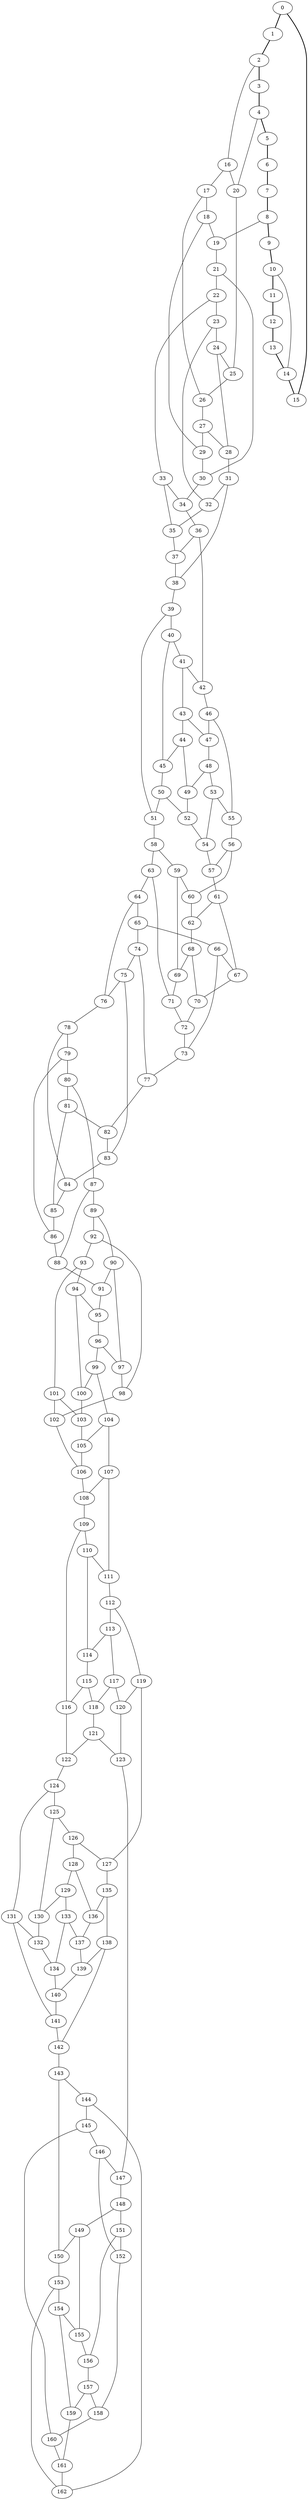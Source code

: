 //Inside of this graph isn't 3-connected
graph G {
0 [ pos = " 44.50,0.00!" ];
0 -- 1[style=bold];
0 -- 15[style=bold];
1 [ pos = " 41.11,17.03!" ];
1 -- 2[style=bold];
2 [ pos = " 31.47,31.47!" ];
2 -- 3[style=bold];
2 -- 16;
3 [ pos = " 17.03,41.11!" ];
3 -- 4[style=bold];
4 [ pos = " 0.00,44.50!" ];
4 -- 5[style=bold];
4 -- 20;
5 [ pos = " -17.03,41.11!" ];
5 -- 6[style=bold];
6 [ pos = " -31.47,31.47!" ];
6 -- 7[style=bold];
7 [ pos = " -41.11,17.03!" ];
7 -- 8[style=bold];
8 [ pos = " -44.50,0.00!" ];
8 -- 9[style=bold];
8 -- 19;
9 [ pos = " -41.11,-17.03!" ];
9 -- 10[style=bold];
10 [ pos = " -31.47,-31.47!" ];
10 -- 11[style=bold];
10 -- 14;
11 [ pos = " -17.03,-41.11!" ];
11 -- 12[style=bold];
12 [ pos = " 0.00,-44.50!" ];
12 -- 13[style=bold];
13 [ pos = " 17.03,-41.11!" ];
13 -- 14[style=bold];
14 [ pos = " 31.47,-31.47!" ];
14 -- 15[style=bold];
15 [ pos = " 41.11,-17.03!" ];
16 -- 17;
16 -- 20;
17 -- 18;
17 -- 26;
18 -- 19;
18 -- 29;
19 -- 21;
20 -- 25;
21 -- 22;
21 -- 30;
22 -- 23;
22 -- 33;
23 -- 24;
23 -- 32;
24 -- 25;
24 -- 28;
25 -- 26;
26 -- 27;
27 -- 28;
27 -- 29;
28 -- 31;
29 -- 30;
30 -- 34;
31 -- 32;
31 -- 38;
32 -- 35;
33 -- 34;
33 -- 35;
34 -- 36;
35 -- 37;
36 -- 37;
36 -- 42;
37 -- 38;
38 -- 39;
39 -- 40;
39 -- 51;
40 -- 41;
40 -- 45;
41 -- 42;
41 -- 43;
42 -- 46;
43 -- 44;
43 -- 47;
44 -- 45;
44 -- 49;
45 -- 50;
46 -- 47;
46 -- 55;
47 -- 48;
48 -- 49;
48 -- 53;
49 -- 52;
50 -- 51;
50 -- 52;
51 -- 58;
52 -- 54;
53 -- 54;
53 -- 55;
54 -- 57;
55 -- 56;
56 -- 57;
56 -- 60;
57 -- 61;
58 -- 59;
58 -- 63;
59 -- 60;
59 -- 69;
60 -- 62;
61 -- 62;
61 -- 67;
62 -- 68;
63 -- 64;
63 -- 71;
64 -- 65;
64 -- 76;
65 -- 66;
65 -- 74;
66 -- 67;
66 -- 73;
67 -- 70;
68 -- 69;
68 -- 70;
69 -- 71;
70 -- 72;
71 -- 72;
72 -- 73;
73 -- 77;
74 -- 75;
74 -- 77;
75 -- 76;
75 -- 83;
76 -- 78;
77 -- 82;
78 -- 79;
78 -- 84;
79 -- 80;
79 -- 86;
80 -- 81;
80 -- 87;
81 -- 82;
81 -- 85;
82 -- 83;
83 -- 84;
84 -- 85;
85 -- 86;
86 -- 88;
87 -- 88;
87 -- 89;
88 -- 91;
89 -- 90;
89 -- 92;
90 -- 91;
90 -- 97;
91 -- 95;
92 -- 93;
92 -- 98;
93 -- 94;
93 -- 101;
94 -- 95;
94 -- 100;
95 -- 96;
96 -- 97;
96 -- 99;
97 -- 98;
98 -- 102;
99 -- 100;
99 -- 104;
100 -- 103;
101 -- 102;
101 -- 103;
102 -- 106;
103 -- 105;
104 -- 105;
104 -- 107;
105 -- 106;
106 -- 108;
107 -- 108;
107 -- 111;
108 -- 109;
109 -- 110;
109 -- 116;
110 -- 111;
110 -- 114;
111 -- 112;
112 -- 113;
112 -- 119;
113 -- 114;
113 -- 117;
114 -- 115;
115 -- 116;
115 -- 118;
116 -- 122;
117 -- 118;
117 -- 120;
118 -- 121;
119 -- 120;
119 -- 127;
120 -- 123;
121 -- 122;
121 -- 123;
122 -- 124;
123 -- 147;
124 -- 125;
124 -- 131;
125 -- 126;
125 -- 130;
126 -- 127;
126 -- 128;
127 -- 135;
128 -- 129;
128 -- 136;
129 -- 130;
129 -- 133;
130 -- 132;
131 -- 132;
131 -- 141;
132 -- 134;
133 -- 134;
133 -- 137;
134 -- 140;
135 -- 136;
135 -- 138;
136 -- 137;
137 -- 139;
138 -- 139;
138 -- 142;
139 -- 140;
140 -- 141;
141 -- 142;
142 -- 143;
143 -- 144;
143 -- 150;
144 -- 145;
144 -- 162;
145 -- 146;
145 -- 160;
146 -- 147;
146 -- 152;
147 -- 148;
148 -- 149;
148 -- 151;
149 -- 150;
149 -- 155;
150 -- 153;
151 -- 152;
151 -- 156;
152 -- 158;
153 -- 154;
153 -- 162;
154 -- 155;
154 -- 159;
155 -- 156;
156 -- 157;
157 -- 158;
157 -- 159;
158 -- 160;
159 -- 161;
160 -- 161;
161 -- 162;
}
